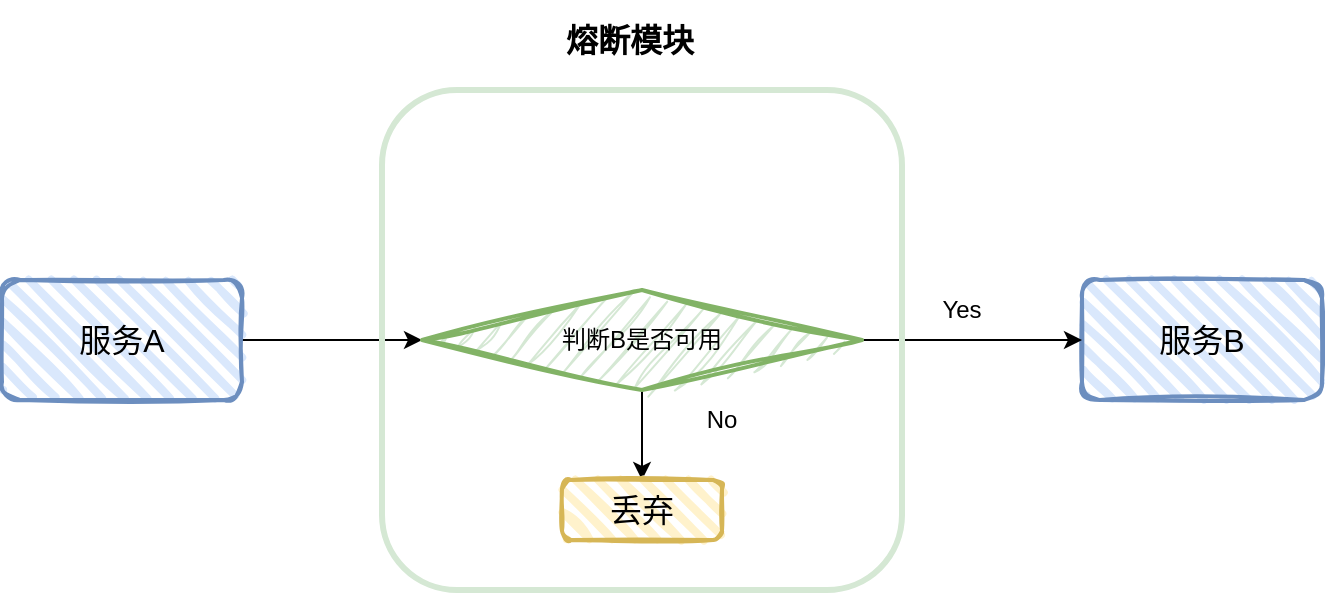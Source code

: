 <mxfile version="21.0.6" type="github">
  <diagram name="第 1 页" id="cvF_Rx3paH323SPsrNpo">
    <mxGraphModel dx="1434" dy="754" grid="1" gridSize="10" guides="1" tooltips="1" connect="1" arrows="1" fold="1" page="1" pageScale="1" pageWidth="827" pageHeight="1169" math="0" shadow="0">
      <root>
        <mxCell id="0" />
        <mxCell id="1" parent="0" />
        <mxCell id="M15iR69jWhmPZ-e0jam5-9" style="edgeStyle=orthogonalEdgeStyle;rounded=0;orthogonalLoop=1;jettySize=auto;html=1;exitX=1;exitY=0.5;exitDx=0;exitDy=0;entryX=0;entryY=0.5;entryDx=0;entryDy=0;" edge="1" parent="1" source="M15iR69jWhmPZ-e0jam5-1" target="M15iR69jWhmPZ-e0jam5-7">
          <mxGeometry relative="1" as="geometry" />
        </mxCell>
        <mxCell id="M15iR69jWhmPZ-e0jam5-1" value="服务A" style="rounded=1;whiteSpace=wrap;html=1;strokeWidth=2;fillWeight=4;hachureGap=8;hachureAngle=45;fillColor=#dae8fc;sketch=1;strokeColor=#6c8ebf;fontSize=16;" vertex="1" parent="1">
          <mxGeometry x="60" y="250" width="120" height="60" as="geometry" />
        </mxCell>
        <mxCell id="M15iR69jWhmPZ-e0jam5-2" value="服务B" style="rounded=1;whiteSpace=wrap;html=1;strokeWidth=2;fillWeight=4;hachureGap=8;hachureAngle=45;fillColor=#dae8fc;sketch=1;strokeColor=#6c8ebf;fontSize=16;" vertex="1" parent="1">
          <mxGeometry x="600" y="250" width="120" height="60" as="geometry" />
        </mxCell>
        <mxCell id="M15iR69jWhmPZ-e0jam5-6" style="edgeStyle=orthogonalEdgeStyle;rounded=0;orthogonalLoop=1;jettySize=auto;html=1;exitX=1;exitY=0.5;exitDx=0;exitDy=0;entryX=0;entryY=0.5;entryDx=0;entryDy=0;" edge="1" parent="1" source="M15iR69jWhmPZ-e0jam5-7" target="M15iR69jWhmPZ-e0jam5-2">
          <mxGeometry relative="1" as="geometry">
            <mxPoint x="420" y="280" as="sourcePoint" />
          </mxGeometry>
        </mxCell>
        <mxCell id="M15iR69jWhmPZ-e0jam5-11" style="edgeStyle=orthogonalEdgeStyle;rounded=0;orthogonalLoop=1;jettySize=auto;html=1;exitX=0.5;exitY=1;exitDx=0;exitDy=0;" edge="1" parent="1" source="M15iR69jWhmPZ-e0jam5-7">
          <mxGeometry relative="1" as="geometry">
            <mxPoint x="380" y="350" as="targetPoint" />
          </mxGeometry>
        </mxCell>
        <mxCell id="M15iR69jWhmPZ-e0jam5-7" value="判断B是否可用" style="rhombus;whiteSpace=wrap;html=1;fillStyle=auto;rounded=0;sketch=1;curveFitting=1;jiggle=2;strokeWidth=2;fillColor=#d5e8d4;strokeColor=#82b366;" vertex="1" parent="1">
          <mxGeometry x="270" y="255" width="220" height="50" as="geometry" />
        </mxCell>
        <mxCell id="M15iR69jWhmPZ-e0jam5-10" value="Yes" style="text;html=1;strokeColor=none;fillColor=none;align=center;verticalAlign=middle;whiteSpace=wrap;rounded=0;" vertex="1" parent="1">
          <mxGeometry x="510" y="250" width="60" height="30" as="geometry" />
        </mxCell>
        <mxCell id="M15iR69jWhmPZ-e0jam5-12" value="No" style="text;html=1;strokeColor=none;fillColor=none;align=center;verticalAlign=middle;whiteSpace=wrap;rounded=0;" vertex="1" parent="1">
          <mxGeometry x="390" y="305" width="60" height="30" as="geometry" />
        </mxCell>
        <mxCell id="M15iR69jWhmPZ-e0jam5-14" value="丢弃" style="rounded=1;whiteSpace=wrap;html=1;strokeWidth=2;fillWeight=4;hachureGap=8;hachureAngle=45;sketch=1;fontSize=16;fillColor=#fff2cc;strokeColor=#d6b656;" vertex="1" parent="1">
          <mxGeometry x="340" y="350" width="80" height="30" as="geometry" />
        </mxCell>
        <mxCell id="M15iR69jWhmPZ-e0jam5-15" value="" style="rounded=1;whiteSpace=wrap;html=1;fillColor=none;strokeColor=#D5E8D4;strokeWidth=3;" vertex="1" parent="1">
          <mxGeometry x="250" y="155" width="260" height="250" as="geometry" />
        </mxCell>
        <mxCell id="M15iR69jWhmPZ-e0jam5-16" value="熔断模块" style="text;html=1;strokeColor=none;fillColor=none;align=center;verticalAlign=middle;whiteSpace=wrap;rounded=0;fontSize=16;fontStyle=1" vertex="1" parent="1">
          <mxGeometry x="334" y="110" width="80" height="40" as="geometry" />
        </mxCell>
      </root>
    </mxGraphModel>
  </diagram>
</mxfile>
